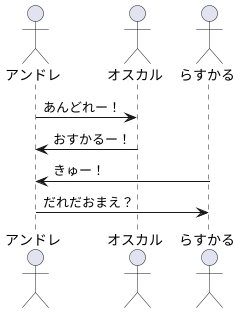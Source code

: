 @startuml

actor アンドレ
actor オスカル
actor らすかる

アンドレ -> オスカル : あんどれー！
アンドレ <- オスカル : おすかるー！
アンドレ <- らすかる : きゅー！
アンドレ -> らすかる : だれだおまえ？

@enduml
